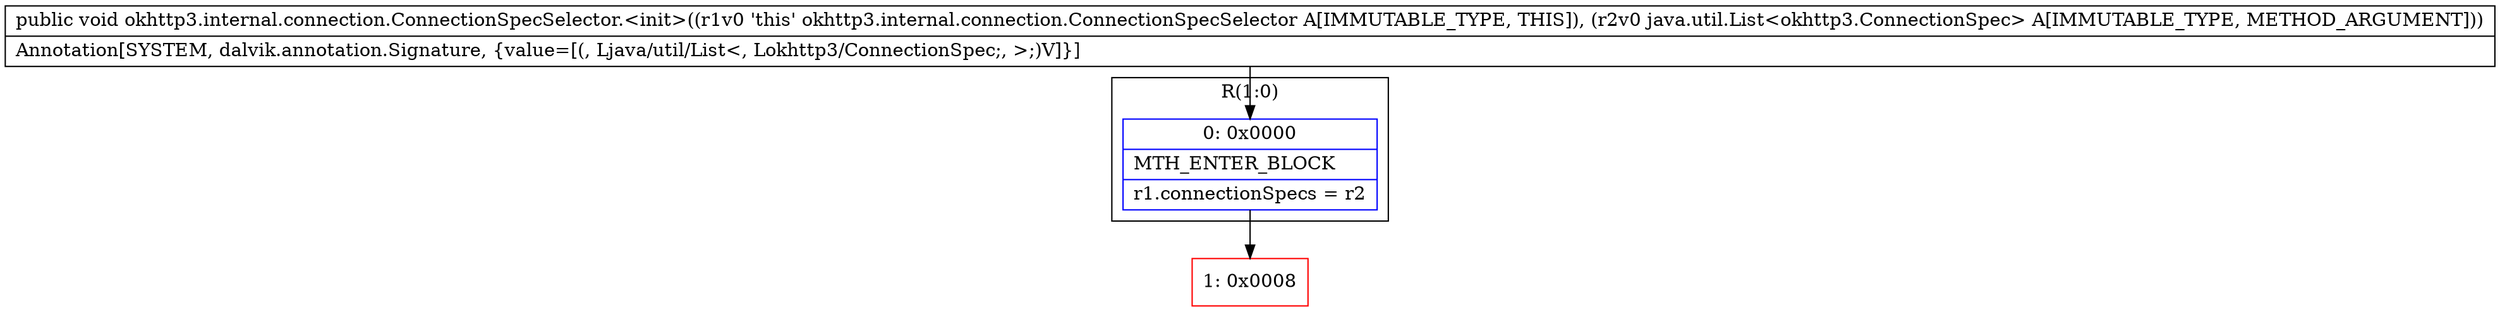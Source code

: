 digraph "CFG forokhttp3.internal.connection.ConnectionSpecSelector.\<init\>(Ljava\/util\/List;)V" {
subgraph cluster_Region_859081588 {
label = "R(1:0)";
node [shape=record,color=blue];
Node_0 [shape=record,label="{0\:\ 0x0000|MTH_ENTER_BLOCK\l|r1.connectionSpecs = r2\l}"];
}
Node_1 [shape=record,color=red,label="{1\:\ 0x0008}"];
MethodNode[shape=record,label="{public void okhttp3.internal.connection.ConnectionSpecSelector.\<init\>((r1v0 'this' okhttp3.internal.connection.ConnectionSpecSelector A[IMMUTABLE_TYPE, THIS]), (r2v0 java.util.List\<okhttp3.ConnectionSpec\> A[IMMUTABLE_TYPE, METHOD_ARGUMENT]))  | Annotation[SYSTEM, dalvik.annotation.Signature, \{value=[(, Ljava\/util\/List\<, Lokhttp3\/ConnectionSpec;, \>;)V]\}]\l}"];
MethodNode -> Node_0;
Node_0 -> Node_1;
}

